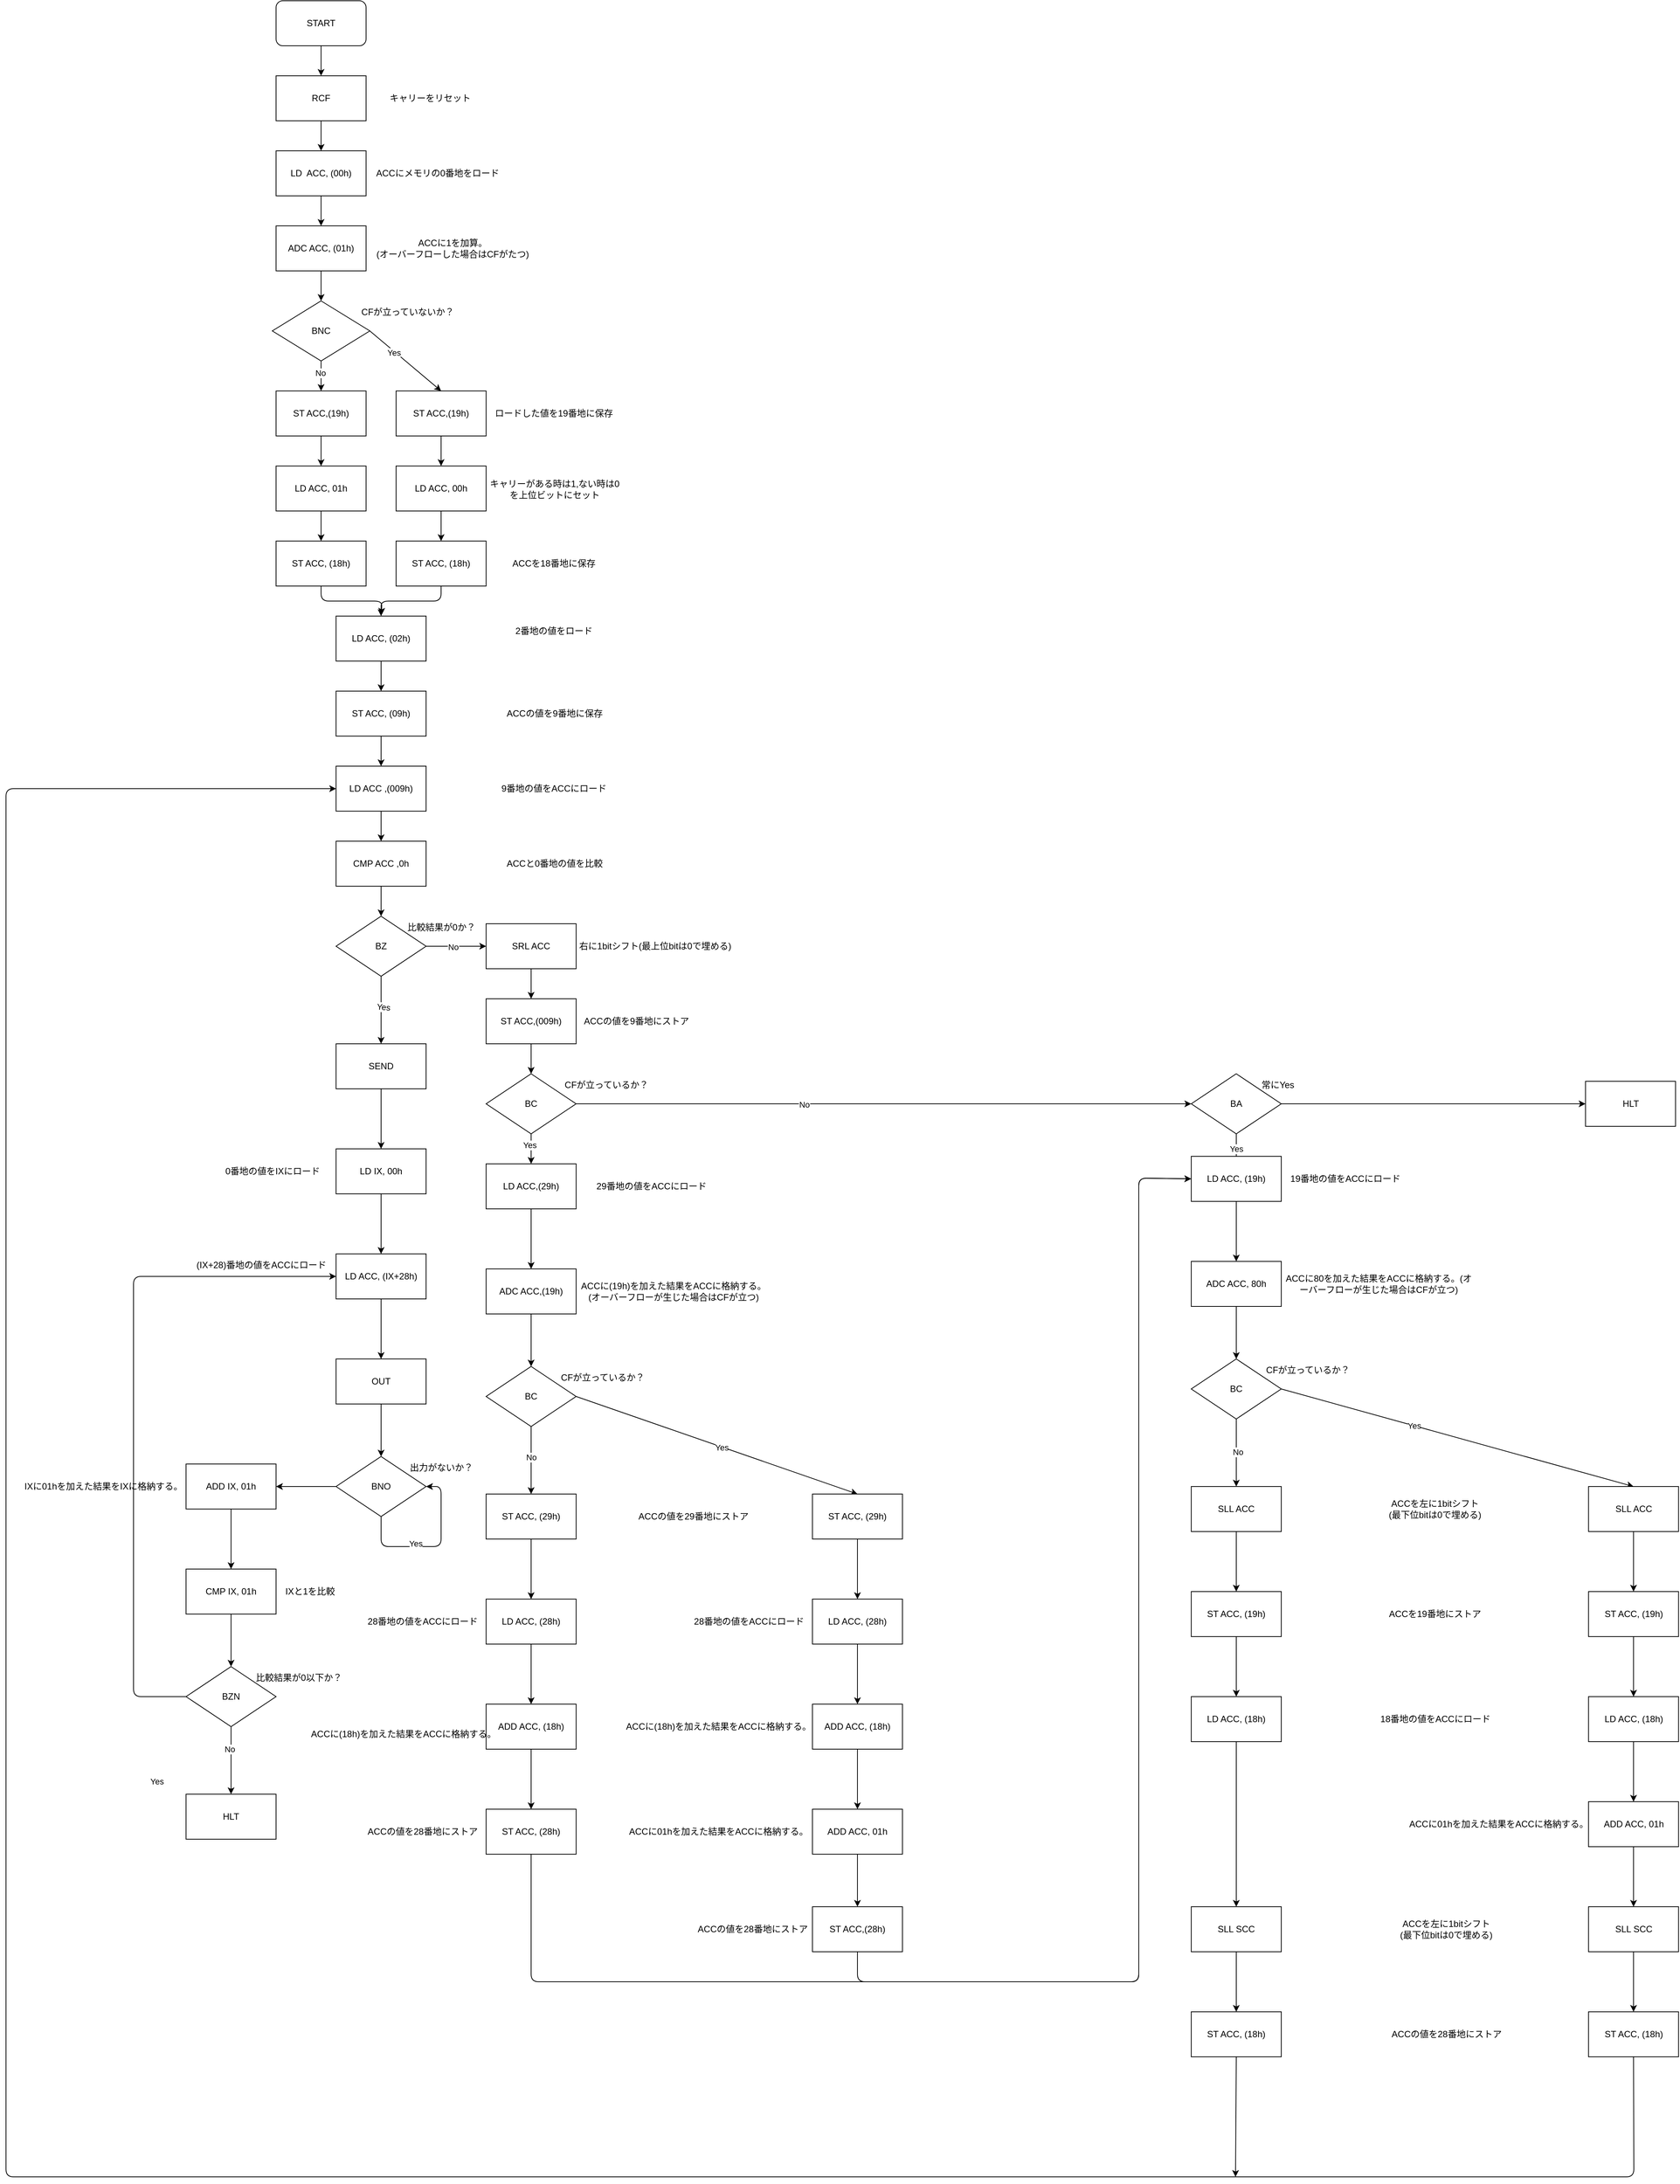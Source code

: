 <mxfile>
    <diagram id="BRDV5h4eRpOFiIWGtyze" name="Page-1">
        <mxGraphModel dx="2293" dy="1262" grid="1" gridSize="10" guides="1" tooltips="1" connect="1" arrows="1" fold="1" page="1" pageScale="1" pageWidth="850" pageHeight="1100" math="0" shadow="0">
            <root>
                <mxCell id="0"/>
                <mxCell id="1" parent="0"/>
                <mxCell id="2" value="" style="edgeStyle=none;html=1;" parent="1" source="3" target="5" edge="1">
                    <mxGeometry relative="1" as="geometry"/>
                </mxCell>
                <mxCell id="3" value="START" style="rounded=1;whiteSpace=wrap;html=1;" parent="1" vertex="1">
                    <mxGeometry x="340" y="100" width="120" height="60" as="geometry"/>
                </mxCell>
                <mxCell id="4" value="" style="edgeStyle=none;html=1;" parent="1" source="5" target="7" edge="1">
                    <mxGeometry relative="1" as="geometry"/>
                </mxCell>
                <mxCell id="5" value="&lt;div&gt;RCF&lt;/div&gt;" style="rounded=0;whiteSpace=wrap;html=1;" parent="1" vertex="1">
                    <mxGeometry x="340" y="200" width="120" height="60" as="geometry"/>
                </mxCell>
                <mxCell id="6" value="" style="edgeStyle=none;html=1;" parent="1" source="7" target="9" edge="1">
                    <mxGeometry relative="1" as="geometry"/>
                </mxCell>
                <mxCell id="7" value="LD&amp;nbsp; ACC, (00h)" style="rounded=0;whiteSpace=wrap;html=1;" parent="1" vertex="1">
                    <mxGeometry x="340" y="300" width="120" height="60" as="geometry"/>
                </mxCell>
                <mxCell id="8" value="" style="edgeStyle=none;html=1;" parent="1" source="9" target="14" edge="1">
                    <mxGeometry relative="1" as="geometry"/>
                </mxCell>
                <mxCell id="9" value="ADC ACC, (01h)" style="rounded=0;whiteSpace=wrap;html=1;" parent="1" vertex="1">
                    <mxGeometry x="340" y="400" width="120" height="60" as="geometry"/>
                </mxCell>
                <mxCell id="10" value="" style="edgeStyle=none;html=1;" parent="1" source="14" target="16" edge="1">
                    <mxGeometry relative="1" as="geometry"/>
                </mxCell>
                <mxCell id="11" value="No" style="edgeLabel;html=1;align=center;verticalAlign=middle;resizable=0;points=[];" parent="10" vertex="1" connectable="0">
                    <mxGeometry x="-0.207" y="-1" relative="1" as="geometry">
                        <mxPoint as="offset"/>
                    </mxGeometry>
                </mxCell>
                <mxCell id="12" value="" style="edgeStyle=none;html=1;exitX=1;exitY=0.5;exitDx=0;exitDy=0;entryX=0.5;entryY=0;entryDx=0;entryDy=0;" parent="1" source="14" target="18" edge="1">
                    <mxGeometry relative="1" as="geometry"/>
                </mxCell>
                <mxCell id="13" value="Yes" style="edgeLabel;html=1;align=center;verticalAlign=middle;resizable=0;points=[];" parent="12" vertex="1" connectable="0">
                    <mxGeometry x="-0.306" y="-2" relative="1" as="geometry">
                        <mxPoint as="offset"/>
                    </mxGeometry>
                </mxCell>
                <mxCell id="14" value="BNC" style="rhombus;whiteSpace=wrap;html=1;" parent="1" vertex="1">
                    <mxGeometry x="335" y="500" width="130" height="80" as="geometry"/>
                </mxCell>
                <mxCell id="15" value="" style="edgeStyle=none;html=1;" parent="1" source="16" target="20" edge="1">
                    <mxGeometry relative="1" as="geometry"/>
                </mxCell>
                <mxCell id="16" value="ST ACC,(19h)" style="rounded=0;whiteSpace=wrap;html=1;" parent="1" vertex="1">
                    <mxGeometry x="340" y="620" width="120" height="60" as="geometry"/>
                </mxCell>
                <mxCell id="17" value="" style="edgeStyle=none;html=1;" parent="1" source="18" target="24" edge="1">
                    <mxGeometry relative="1" as="geometry"/>
                </mxCell>
                <mxCell id="18" value="ST ACC,(19h)" style="rounded=0;whiteSpace=wrap;html=1;" parent="1" vertex="1">
                    <mxGeometry x="500" y="620" width="120" height="60" as="geometry"/>
                </mxCell>
                <mxCell id="19" value="" style="edgeStyle=none;html=1;" parent="1" source="20" target="22" edge="1">
                    <mxGeometry relative="1" as="geometry"/>
                </mxCell>
                <mxCell id="20" value="LD ACC, 01h" style="whiteSpace=wrap;html=1;rounded=0;" parent="1" vertex="1">
                    <mxGeometry x="340" y="720" width="120" height="60" as="geometry"/>
                </mxCell>
                <mxCell id="21" value="" style="edgeStyle=none;html=1;exitX=0.5;exitY=1;exitDx=0;exitDy=0;entryX=0.505;entryY=-0.031;entryDx=0;entryDy=0;entryPerimeter=0;" parent="1" source="22" target="28" edge="1">
                    <mxGeometry relative="1" as="geometry">
                        <mxPoint x="490" y="920" as="targetPoint"/>
                        <Array as="points">
                            <mxPoint x="400" y="900"/>
                            <mxPoint x="481" y="900"/>
                        </Array>
                    </mxGeometry>
                </mxCell>
                <mxCell id="22" value="ST ACC, (18h)" style="whiteSpace=wrap;html=1;rounded=0;" parent="1" vertex="1">
                    <mxGeometry x="340" y="820" width="120" height="60" as="geometry"/>
                </mxCell>
                <mxCell id="23" value="" style="edgeStyle=none;html=1;" parent="1" source="24" target="26" edge="1">
                    <mxGeometry relative="1" as="geometry"/>
                </mxCell>
                <mxCell id="24" value="LD ACC, 00h" style="whiteSpace=wrap;html=1;rounded=0;" parent="1" vertex="1">
                    <mxGeometry x="500" y="720" width="120" height="60" as="geometry"/>
                </mxCell>
                <mxCell id="25" style="edgeStyle=none;html=1;entryX=0.5;entryY=0;entryDx=0;entryDy=0;" parent="1" source="26" target="28" edge="1">
                    <mxGeometry relative="1" as="geometry">
                        <Array as="points">
                            <mxPoint x="560" y="900"/>
                            <mxPoint x="480" y="900"/>
                        </Array>
                    </mxGeometry>
                </mxCell>
                <mxCell id="26" value="ST ACC, (18h)" style="whiteSpace=wrap;html=1;rounded=0;" parent="1" vertex="1">
                    <mxGeometry x="500" y="820" width="120" height="60" as="geometry"/>
                </mxCell>
                <mxCell id="27" value="" style="edgeStyle=none;html=1;" parent="1" source="28" target="30" edge="1">
                    <mxGeometry relative="1" as="geometry"/>
                </mxCell>
                <mxCell id="28" value="LD ACC, (02h)" style="whiteSpace=wrap;html=1;rounded=0;" parent="1" vertex="1">
                    <mxGeometry x="420" y="920" width="120" height="60" as="geometry"/>
                </mxCell>
                <mxCell id="29" value="" style="edgeStyle=none;html=1;" parent="1" source="30" target="32" edge="1">
                    <mxGeometry relative="1" as="geometry"/>
                </mxCell>
                <mxCell id="30" value="ST ACC, (09h)" style="whiteSpace=wrap;html=1;rounded=0;" parent="1" vertex="1">
                    <mxGeometry x="420" y="1020" width="120" height="60" as="geometry"/>
                </mxCell>
                <mxCell id="31" value="" style="edgeStyle=none;html=1;" parent="1" source="32" target="34" edge="1">
                    <mxGeometry relative="1" as="geometry"/>
                </mxCell>
                <mxCell id="32" value="LD ACC ,(009h)" style="whiteSpace=wrap;html=1;rounded=0;" parent="1" vertex="1">
                    <mxGeometry x="420" y="1120" width="120" height="60" as="geometry"/>
                </mxCell>
                <mxCell id="33" value="" style="edgeStyle=none;html=1;" parent="1" source="34" target="39" edge="1">
                    <mxGeometry relative="1" as="geometry"/>
                </mxCell>
                <mxCell id="34" value="CMP ACC ,0h" style="whiteSpace=wrap;html=1;rounded=0;" parent="1" vertex="1">
                    <mxGeometry x="420" y="1220" width="120" height="60" as="geometry"/>
                </mxCell>
                <mxCell id="35" value="" style="edgeStyle=none;html=1;" parent="1" source="39" target="40" edge="1">
                    <mxGeometry relative="1" as="geometry"/>
                </mxCell>
                <mxCell id="36" value="Yes" style="edgeLabel;html=1;align=center;verticalAlign=middle;resizable=0;points=[];rotation=5;" parent="35" vertex="1" connectable="0">
                    <mxGeometry x="-0.086" y="3" relative="1" as="geometry">
                        <mxPoint as="offset"/>
                    </mxGeometry>
                </mxCell>
                <mxCell id="37" value="" style="edgeStyle=none;html=1;" parent="1" source="39" target="42" edge="1">
                    <mxGeometry relative="1" as="geometry"/>
                </mxCell>
                <mxCell id="38" value="No" style="edgeLabel;html=1;align=center;verticalAlign=middle;resizable=0;points=[];" parent="37" vertex="1" connectable="0">
                    <mxGeometry x="-0.107" y="-1" relative="1" as="geometry">
                        <mxPoint as="offset"/>
                    </mxGeometry>
                </mxCell>
                <mxCell id="39" value="BZ" style="rhombus;whiteSpace=wrap;html=1;rounded=0;" parent="1" vertex="1">
                    <mxGeometry x="420" y="1320" width="120" height="80" as="geometry"/>
                </mxCell>
                <mxCell id="127" value="" style="edgeStyle=none;html=1;" parent="1" source="40" target="126" edge="1">
                    <mxGeometry relative="1" as="geometry"/>
                </mxCell>
                <mxCell id="40" value="SEND" style="whiteSpace=wrap;html=1;rounded=0;" parent="1" vertex="1">
                    <mxGeometry x="420" y="1490" width="120" height="60" as="geometry"/>
                </mxCell>
                <mxCell id="41" value="" style="edgeStyle=none;html=1;" parent="1" source="42" target="44" edge="1">
                    <mxGeometry relative="1" as="geometry"/>
                </mxCell>
                <mxCell id="42" value="SRL ACC" style="whiteSpace=wrap;html=1;rounded=0;" parent="1" vertex="1">
                    <mxGeometry x="620" y="1330" width="120" height="60" as="geometry"/>
                </mxCell>
                <mxCell id="43" value="" style="edgeStyle=none;html=1;" parent="1" source="44" edge="1">
                    <mxGeometry relative="1" as="geometry">
                        <mxPoint x="680" y="1530" as="targetPoint"/>
                    </mxGeometry>
                </mxCell>
                <mxCell id="44" value="ST ACC,(009h)" style="whiteSpace=wrap;html=1;rounded=0;" parent="1" vertex="1">
                    <mxGeometry x="620" y="1430" width="120" height="60" as="geometry"/>
                </mxCell>
                <mxCell id="45" value="" style="edgeStyle=none;html=1;" parent="1" source="49" edge="1">
                    <mxGeometry relative="1" as="geometry">
                        <mxPoint x="680" y="1650" as="targetPoint"/>
                    </mxGeometry>
                </mxCell>
                <mxCell id="46" value="Yes" style="edgeLabel;html=1;align=center;verticalAlign=middle;resizable=0;points=[];" parent="45" vertex="1" connectable="0">
                    <mxGeometry x="-0.281" y="-2" relative="1" as="geometry">
                        <mxPoint as="offset"/>
                    </mxGeometry>
                </mxCell>
                <mxCell id="47" value="" style="edgeStyle=none;html=1;" parent="1" source="49" target="53" edge="1">
                    <mxGeometry relative="1" as="geometry"/>
                </mxCell>
                <mxCell id="48" value="No" style="edgeLabel;html=1;align=center;verticalAlign=middle;resizable=0;points=[];" parent="47" vertex="1" connectable="0">
                    <mxGeometry x="-0.258" y="-1" relative="1" as="geometry">
                        <mxPoint as="offset"/>
                    </mxGeometry>
                </mxCell>
                <mxCell id="49" value="BC" style="rhombus;whiteSpace=wrap;html=1;rounded=0;" parent="1" vertex="1">
                    <mxGeometry x="620" y="1530" width="120" height="80" as="geometry"/>
                </mxCell>
                <mxCell id="51" value="Yes" style="edgeStyle=none;html=1;" parent="1" source="53" edge="1">
                    <mxGeometry relative="1" as="geometry">
                        <mxPoint x="1620" y="1650" as="targetPoint"/>
                    </mxGeometry>
                </mxCell>
                <mxCell id="52" value="" style="edgeStyle=none;html=1;" parent="1" source="53" target="55" edge="1">
                    <mxGeometry relative="1" as="geometry"/>
                </mxCell>
                <mxCell id="53" value="BA" style="rhombus;whiteSpace=wrap;html=1;rounded=0;" parent="1" vertex="1">
                    <mxGeometry x="1560" y="1530" width="120" height="80" as="geometry"/>
                </mxCell>
                <mxCell id="55" value="HLT" style="whiteSpace=wrap;html=1;rounded=0;" parent="1" vertex="1">
                    <mxGeometry x="2085.57" y="1540" width="120" height="60" as="geometry"/>
                </mxCell>
                <mxCell id="56" value="" style="edgeStyle=none;html=1;" parent="1" source="57" target="59" edge="1">
                    <mxGeometry relative="1" as="geometry"/>
                </mxCell>
                <mxCell id="57" value="LD ACC, (19h)" style="whiteSpace=wrap;html=1;rounded=0;" parent="1" vertex="1">
                    <mxGeometry x="1560" y="1640" width="120" height="60" as="geometry"/>
                </mxCell>
                <mxCell id="58" value="" style="edgeStyle=none;html=1;" parent="1" source="59" target="64" edge="1">
                    <mxGeometry relative="1" as="geometry"/>
                </mxCell>
                <mxCell id="59" value="ADC ACC, 80h" style="whiteSpace=wrap;html=1;rounded=0;" parent="1" vertex="1">
                    <mxGeometry x="1560" y="1780" width="120" height="60" as="geometry"/>
                </mxCell>
                <mxCell id="60" value="" style="edgeStyle=none;html=1;" parent="1" source="64" target="66" edge="1">
                    <mxGeometry relative="1" as="geometry"/>
                </mxCell>
                <mxCell id="61" value="No" style="edgeLabel;html=1;align=center;verticalAlign=middle;resizable=0;points=[];" parent="60" vertex="1" connectable="0">
                    <mxGeometry x="-0.022" y="2" relative="1" as="geometry">
                        <mxPoint as="offset"/>
                    </mxGeometry>
                </mxCell>
                <mxCell id="62" style="edgeStyle=none;html=1;exitX=1;exitY=0.5;exitDx=0;exitDy=0;entryX=0.5;entryY=0;entryDx=0;entryDy=0;" parent="1" source="64" target="76" edge="1">
                    <mxGeometry relative="1" as="geometry"/>
                </mxCell>
                <mxCell id="63" value="Yes" style="edgeLabel;html=1;align=center;verticalAlign=middle;resizable=0;points=[];" parent="62" vertex="1" connectable="0">
                    <mxGeometry x="-0.248" relative="1" as="geometry">
                        <mxPoint as="offset"/>
                    </mxGeometry>
                </mxCell>
                <mxCell id="64" value="BC" style="rhombus;whiteSpace=wrap;html=1;rounded=0;" parent="1" vertex="1">
                    <mxGeometry x="1560" y="1910" width="120" height="80" as="geometry"/>
                </mxCell>
                <mxCell id="65" value="" style="edgeStyle=none;html=1;" parent="1" source="66" target="68" edge="1">
                    <mxGeometry relative="1" as="geometry"/>
                </mxCell>
                <mxCell id="66" value="SLL ACC" style="whiteSpace=wrap;html=1;rounded=0;" parent="1" vertex="1">
                    <mxGeometry x="1560" y="2080" width="120" height="60" as="geometry"/>
                </mxCell>
                <mxCell id="67" value="" style="edgeStyle=none;html=1;" parent="1" source="68" target="70" edge="1">
                    <mxGeometry relative="1" as="geometry"/>
                </mxCell>
                <mxCell id="68" value="ST ACC, (19h)" style="whiteSpace=wrap;html=1;rounded=0;" parent="1" vertex="1">
                    <mxGeometry x="1560" y="2220" width="120" height="60" as="geometry"/>
                </mxCell>
                <mxCell id="69" value="" style="edgeStyle=none;html=1;" parent="1" source="70" target="72" edge="1">
                    <mxGeometry relative="1" as="geometry"/>
                </mxCell>
                <mxCell id="70" value="LD ACC, (18h)" style="whiteSpace=wrap;html=1;rounded=0;" parent="1" vertex="1">
                    <mxGeometry x="1560" y="2360" width="120" height="60" as="geometry"/>
                </mxCell>
                <mxCell id="71" value="" style="edgeStyle=none;html=1;" parent="1" source="72" target="74" edge="1">
                    <mxGeometry relative="1" as="geometry"/>
                </mxCell>
                <mxCell id="72" value="SLL SCC" style="whiteSpace=wrap;html=1;rounded=0;" parent="1" vertex="1">
                    <mxGeometry x="1560" y="2640" width="120" height="60" as="geometry"/>
                </mxCell>
                <mxCell id="74" value="ST ACC, (18h)" style="whiteSpace=wrap;html=1;rounded=0;" parent="1" vertex="1">
                    <mxGeometry x="1560" y="2780" width="120" height="60" as="geometry"/>
                </mxCell>
                <mxCell id="75" value="" style="edgeStyle=none;html=1;" parent="1" source="76" target="78" edge="1">
                    <mxGeometry relative="1" as="geometry"/>
                </mxCell>
                <mxCell id="76" value="SLL ACC" style="whiteSpace=wrap;html=1;rounded=0;" parent="1" vertex="1">
                    <mxGeometry x="2089.57" y="2080" width="120" height="60" as="geometry"/>
                </mxCell>
                <mxCell id="77" value="" style="edgeStyle=none;html=1;" parent="1" source="78" target="80" edge="1">
                    <mxGeometry relative="1" as="geometry"/>
                </mxCell>
                <mxCell id="78" value="ST ACC, (19h)" style="whiteSpace=wrap;html=1;rounded=0;" parent="1" vertex="1">
                    <mxGeometry x="2089.57" y="2220" width="120" height="60" as="geometry"/>
                </mxCell>
                <mxCell id="79" value="" style="edgeStyle=none;html=1;" parent="1" source="80" target="86" edge="1">
                    <mxGeometry relative="1" as="geometry"/>
                </mxCell>
                <mxCell id="80" value="LD ACC, (18h)" style="whiteSpace=wrap;html=1;rounded=0;" parent="1" vertex="1">
                    <mxGeometry x="2089.57" y="2360" width="120" height="60" as="geometry"/>
                </mxCell>
                <mxCell id="81" value="" style="edgeStyle=none;html=1;" parent="1" source="82" target="84" edge="1">
                    <mxGeometry relative="1" as="geometry"/>
                </mxCell>
                <mxCell id="82" value="SLL SCC" style="whiteSpace=wrap;html=1;rounded=0;" parent="1" vertex="1">
                    <mxGeometry x="2089.57" y="2640" width="120" height="60" as="geometry"/>
                </mxCell>
                <mxCell id="84" value="ST ACC, (18h)" style="whiteSpace=wrap;html=1;rounded=0;" parent="1" vertex="1">
                    <mxGeometry x="2089.57" y="2780" width="120" height="60" as="geometry"/>
                </mxCell>
                <mxCell id="85" style="edgeStyle=none;html=1;entryX=0.5;entryY=0;entryDx=0;entryDy=0;" parent="1" source="86" target="82" edge="1">
                    <mxGeometry relative="1" as="geometry"/>
                </mxCell>
                <mxCell id="86" value="ADD ACC, 01h" style="whiteSpace=wrap;html=1;rounded=0;" parent="1" vertex="1">
                    <mxGeometry x="2089.57" y="2500" width="120" height="60" as="geometry"/>
                </mxCell>
                <mxCell id="94" value="" style="edgeStyle=none;html=1;" parent="1" source="95" target="97" edge="1">
                    <mxGeometry relative="1" as="geometry"/>
                </mxCell>
                <mxCell id="95" value="&lt;div&gt;LD ACC,(29h)&lt;/div&gt;" style="rounded=0;whiteSpace=wrap;html=1;" parent="1" vertex="1">
                    <mxGeometry x="620" y="1650" width="120" height="60" as="geometry"/>
                </mxCell>
                <mxCell id="96" value="" style="edgeStyle=none;html=1;" parent="1" source="97" target="102" edge="1">
                    <mxGeometry relative="1" as="geometry"/>
                </mxCell>
                <mxCell id="97" value="&lt;div&gt;ADC ACC,(19h)&lt;/div&gt;" style="rounded=0;whiteSpace=wrap;html=1;" parent="1" vertex="1">
                    <mxGeometry x="620" y="1790" width="120" height="60" as="geometry"/>
                </mxCell>
                <mxCell id="98" value="" style="edgeStyle=none;html=1;" parent="1" source="102" target="104" edge="1">
                    <mxGeometry relative="1" as="geometry"/>
                </mxCell>
                <mxCell id="99" value="No" style="edgeLabel;html=1;align=center;verticalAlign=middle;resizable=0;points=[];" parent="98" vertex="1" connectable="0">
                    <mxGeometry x="-0.089" relative="1" as="geometry">
                        <mxPoint as="offset"/>
                    </mxGeometry>
                </mxCell>
                <mxCell id="100" style="edgeStyle=none;html=1;exitX=1;exitY=0.5;exitDx=0;exitDy=0;entryX=0.5;entryY=0;entryDx=0;entryDy=0;" parent="1" source="102" target="111" edge="1">
                    <mxGeometry relative="1" as="geometry"/>
                </mxCell>
                <mxCell id="101" value="Yes" style="edgeLabel;html=1;align=center;verticalAlign=middle;resizable=0;points=[];" parent="100" vertex="1" connectable="0">
                    <mxGeometry x="0.033" y="-1" relative="1" as="geometry">
                        <mxPoint as="offset"/>
                    </mxGeometry>
                </mxCell>
                <mxCell id="102" value="BC" style="rhombus;whiteSpace=wrap;html=1;rounded=0;" parent="1" vertex="1">
                    <mxGeometry x="620" y="1920" width="120" height="80" as="geometry"/>
                </mxCell>
                <mxCell id="103" value="" style="edgeStyle=none;html=1;" parent="1" source="104" target="106" edge="1">
                    <mxGeometry relative="1" as="geometry"/>
                </mxCell>
                <mxCell id="104" value="ST ACC, (29h)" style="whiteSpace=wrap;html=1;rounded=0;" parent="1" vertex="1">
                    <mxGeometry x="620" y="2090" width="120" height="60" as="geometry"/>
                </mxCell>
                <mxCell id="105" value="" style="edgeStyle=none;html=1;" parent="1" source="106" target="108" edge="1">
                    <mxGeometry relative="1" as="geometry"/>
                </mxCell>
                <mxCell id="106" value="LD ACC, (28h)" style="whiteSpace=wrap;html=1;rounded=0;" parent="1" vertex="1">
                    <mxGeometry x="620" y="2230" width="120" height="60" as="geometry"/>
                </mxCell>
                <mxCell id="107" value="" style="edgeStyle=none;html=1;" parent="1" source="108" target="109" edge="1">
                    <mxGeometry relative="1" as="geometry"/>
                </mxCell>
                <mxCell id="108" value="ADD ACC, (18h)" style="whiteSpace=wrap;html=1;rounded=0;" parent="1" vertex="1">
                    <mxGeometry x="620" y="2370" width="120" height="60" as="geometry"/>
                </mxCell>
                <mxCell id="109" value="ST ACC, (28h)" style="whiteSpace=wrap;html=1;rounded=0;" parent="1" vertex="1">
                    <mxGeometry x="620" y="2510" width="120" height="60" as="geometry"/>
                </mxCell>
                <mxCell id="110" value="" style="edgeStyle=none;html=1;" parent="1" source="111" target="113" edge="1">
                    <mxGeometry relative="1" as="geometry"/>
                </mxCell>
                <mxCell id="111" value="ST ACC, (29h)" style="whiteSpace=wrap;html=1;rounded=0;" parent="1" vertex="1">
                    <mxGeometry x="1055.02" y="2090" width="120" height="60" as="geometry"/>
                </mxCell>
                <mxCell id="112" value="" style="edgeStyle=none;html=1;" parent="1" source="113" target="115" edge="1">
                    <mxGeometry relative="1" as="geometry"/>
                </mxCell>
                <mxCell id="113" value="LD ACC, (28h)" style="whiteSpace=wrap;html=1;rounded=0;" parent="1" vertex="1">
                    <mxGeometry x="1055.02" y="2230" width="120" height="60" as="geometry"/>
                </mxCell>
                <mxCell id="114" value="" style="edgeStyle=none;html=1;" parent="1" source="115" target="118" edge="1">
                    <mxGeometry relative="1" as="geometry"/>
                </mxCell>
                <mxCell id="115" value="ADD ACC, (18h)" style="whiteSpace=wrap;html=1;rounded=0;" parent="1" vertex="1">
                    <mxGeometry x="1055.02" y="2370" width="120" height="60" as="geometry"/>
                </mxCell>
                <mxCell id="116" value="ST ACC,(28h)" style="whiteSpace=wrap;html=1;rounded=0;" parent="1" vertex="1">
                    <mxGeometry x="1055.02" y="2640" width="120" height="60" as="geometry"/>
                </mxCell>
                <mxCell id="117" style="edgeStyle=none;html=1;exitX=0.5;exitY=1;exitDx=0;exitDy=0;" parent="1" source="118" target="116" edge="1">
                    <mxGeometry relative="1" as="geometry"/>
                </mxCell>
                <mxCell id="118" value="ADD ACC, 01h" style="whiteSpace=wrap;html=1;rounded=0;" parent="1" vertex="1">
                    <mxGeometry x="1055.02" y="2510" width="120" height="60" as="geometry"/>
                </mxCell>
                <mxCell id="119" value="" style="endArrow=classic;html=1;exitX=0.5;exitY=1;exitDx=0;exitDy=0;entryX=0;entryY=0.5;entryDx=0;entryDy=0;" parent="1" source="116" target="57" edge="1">
                    <mxGeometry width="50" height="50" relative="1" as="geometry">
                        <mxPoint x="1255.02" y="2470" as="sourcePoint"/>
                        <mxPoint x="1305.02" y="2420" as="targetPoint"/>
                        <Array as="points">
                            <mxPoint x="1115.02" y="2740"/>
                            <mxPoint x="1490" y="2740"/>
                            <mxPoint x="1490" y="1669"/>
                        </Array>
                    </mxGeometry>
                </mxCell>
                <mxCell id="125" value="" style="endArrow=classic;html=1;exitX=0.5;exitY=1;exitDx=0;exitDy=0;entryX=0;entryY=0.5;entryDx=0;entryDy=0;" parent="1" source="109" target="57" edge="1">
                    <mxGeometry width="50" height="50" relative="1" as="geometry">
                        <mxPoint x="1000" y="2430" as="sourcePoint"/>
                        <mxPoint x="1090" y="1670" as="targetPoint"/>
                        <Array as="points">
                            <mxPoint x="680" y="2740"/>
                            <mxPoint x="1490" y="2740"/>
                            <mxPoint x="1490" y="1669"/>
                        </Array>
                    </mxGeometry>
                </mxCell>
                <mxCell id="130" value="" style="edgeStyle=none;html=1;" parent="1" source="126" target="129" edge="1">
                    <mxGeometry relative="1" as="geometry"/>
                </mxCell>
                <mxCell id="126" value="LD IX, 00h" style="whiteSpace=wrap;html=1;rounded=0;" parent="1" vertex="1">
                    <mxGeometry x="420" y="1630" width="120" height="60" as="geometry"/>
                </mxCell>
                <mxCell id="132" value="" style="edgeStyle=none;html=1;" parent="1" source="129" target="131" edge="1">
                    <mxGeometry relative="1" as="geometry"/>
                </mxCell>
                <mxCell id="129" value="LD ACC, (IX+28h)" style="whiteSpace=wrap;html=1;rounded=0;" parent="1" vertex="1">
                    <mxGeometry x="420" y="1770" width="120" height="60" as="geometry"/>
                </mxCell>
                <mxCell id="134" value="" style="edgeStyle=none;html=1;" parent="1" source="131" target="133" edge="1">
                    <mxGeometry relative="1" as="geometry"/>
                </mxCell>
                <mxCell id="131" value="OUT" style="whiteSpace=wrap;html=1;rounded=0;" parent="1" vertex="1">
                    <mxGeometry x="420" y="1910" width="120" height="60" as="geometry"/>
                </mxCell>
                <mxCell id="143" value="" style="edgeStyle=none;html=1;" parent="1" source="133" target="142" edge="1">
                    <mxGeometry relative="1" as="geometry"/>
                </mxCell>
                <mxCell id="133" value="BNO" style="rhombus;whiteSpace=wrap;html=1;rounded=0;" parent="1" vertex="1">
                    <mxGeometry x="420" y="2040" width="120" height="80" as="geometry"/>
                </mxCell>
                <mxCell id="137" value="" style="endArrow=classic;html=1;exitX=0.5;exitY=1;exitDx=0;exitDy=0;entryX=0;entryY=0.5;entryDx=0;entryDy=0;" parent="1" source="84" target="32" edge="1">
                    <mxGeometry width="50" height="50" relative="1" as="geometry">
                        <mxPoint x="1790" y="2910" as="sourcePoint"/>
                        <mxPoint x="1210" y="2070" as="targetPoint"/>
                        <Array as="points">
                            <mxPoint x="2150" y="3000"/>
                            <mxPoint x="-20" y="3000"/>
                            <mxPoint x="-20" y="1150"/>
                        </Array>
                    </mxGeometry>
                </mxCell>
                <mxCell id="139" value="" style="endArrow=classic;html=1;exitX=0.5;exitY=1;exitDx=0;exitDy=0;" parent="1" source="74" edge="1">
                    <mxGeometry width="50" height="50" relative="1" as="geometry">
                        <mxPoint x="1490" y="2890" as="sourcePoint"/>
                        <mxPoint x="1619" y="3000" as="targetPoint"/>
                    </mxGeometry>
                </mxCell>
                <mxCell id="140" value="" style="endArrow=classic;html=1;entryX=1;entryY=0.5;entryDx=0;entryDy=0;exitX=0.5;exitY=1;exitDx=0;exitDy=0;" parent="1" source="133" target="133" edge="1">
                    <mxGeometry width="50" height="50" relative="1" as="geometry">
                        <mxPoint x="490" y="2250" as="sourcePoint"/>
                        <mxPoint x="465" y="2230" as="targetPoint"/>
                        <Array as="points">
                            <mxPoint x="480" y="2160"/>
                            <mxPoint x="560" y="2160"/>
                            <mxPoint x="560" y="2080"/>
                        </Array>
                    </mxGeometry>
                </mxCell>
                <mxCell id="141" value="Yes" style="edgeLabel;html=1;align=center;verticalAlign=middle;resizable=0;points=[];" parent="140" vertex="1" connectable="0">
                    <mxGeometry x="-0.219" y="4" relative="1" as="geometry">
                        <mxPoint as="offset"/>
                    </mxGeometry>
                </mxCell>
                <mxCell id="145" value="" style="edgeStyle=none;html=1;" parent="1" source="142" target="144" edge="1">
                    <mxGeometry relative="1" as="geometry"/>
                </mxCell>
                <mxCell id="142" value="ADD IX, 01h" style="whiteSpace=wrap;html=1;rounded=0;" parent="1" vertex="1">
                    <mxGeometry x="220" y="2050" width="120" height="60" as="geometry"/>
                </mxCell>
                <mxCell id="151" value="" style="edgeStyle=none;html=1;" parent="1" source="144" target="150" edge="1">
                    <mxGeometry relative="1" as="geometry"/>
                </mxCell>
                <mxCell id="144" value="CMP IX, 01h" style="whiteSpace=wrap;html=1;rounded=0;" parent="1" vertex="1">
                    <mxGeometry x="220" y="2190" width="120" height="60" as="geometry"/>
                </mxCell>
                <mxCell id="155" value="" style="edgeStyle=none;html=1;" parent="1" source="150" target="154" edge="1">
                    <mxGeometry relative="1" as="geometry"/>
                </mxCell>
                <mxCell id="156" value="No" style="edgeLabel;html=1;align=center;verticalAlign=middle;resizable=0;points=[];" parent="155" vertex="1" connectable="0">
                    <mxGeometry x="-0.346" y="-2" relative="1" as="geometry">
                        <mxPoint as="offset"/>
                    </mxGeometry>
                </mxCell>
                <mxCell id="150" value="BZN" style="rhombus;whiteSpace=wrap;html=1;rounded=0;" parent="1" vertex="1">
                    <mxGeometry x="220" y="2320" width="120" height="80" as="geometry"/>
                </mxCell>
                <mxCell id="152" value="" style="endArrow=classic;html=1;entryX=0;entryY=0.5;entryDx=0;entryDy=0;exitX=0;exitY=0.5;exitDx=0;exitDy=0;" parent="1" source="150" target="129" edge="1">
                    <mxGeometry width="50" height="50" relative="1" as="geometry">
                        <mxPoint x="530" y="2110" as="sourcePoint"/>
                        <mxPoint x="580" y="2060" as="targetPoint"/>
                        <Array as="points">
                            <mxPoint x="150" y="2360"/>
                            <mxPoint x="150" y="1800"/>
                        </Array>
                    </mxGeometry>
                </mxCell>
                <mxCell id="153" value="Yes" style="edgeLabel;html=1;align=center;verticalAlign=middle;resizable=0;points=[];" parent="152" vertex="1" connectable="0">
                    <mxGeometry x="-0.912" relative="1" as="geometry">
                        <mxPoint y="113" as="offset"/>
                    </mxGeometry>
                </mxCell>
                <mxCell id="154" value="HLT" style="whiteSpace=wrap;html=1;rounded=0;" parent="1" vertex="1">
                    <mxGeometry x="220" y="2490" width="120" height="60" as="geometry"/>
                </mxCell>
                <mxCell id="157" value="IXに01hを加えた結果をIXに格納する。" style="text;html=1;strokeColor=none;fillColor=none;align=center;verticalAlign=middle;whiteSpace=wrap;rounded=0;" parent="1" vertex="1">
                    <mxGeometry x="-20" y="2065" width="260" height="30" as="geometry"/>
                </mxCell>
                <mxCell id="158" value="ACCに(19h)を加えた結果をACCに格納する。(オーバーフローが生じた場合はCFが立つ)" style="text;html=1;strokeColor=none;fillColor=none;align=center;verticalAlign=middle;whiteSpace=wrap;rounded=0;" parent="1" vertex="1">
                    <mxGeometry x="740" y="1805" width="260" height="30" as="geometry"/>
                </mxCell>
                <mxCell id="159" value="ACCに(18h)を加えた結果をACCに格納する。" style="text;html=1;strokeColor=none;fillColor=none;align=center;verticalAlign=middle;whiteSpace=wrap;rounded=0;" parent="1" vertex="1">
                    <mxGeometry x="800" y="2385" width="260" height="30" as="geometry"/>
                </mxCell>
                <mxCell id="160" value="ACCに01hを加えた結果をACCに格納する。" style="text;html=1;strokeColor=none;fillColor=none;align=center;verticalAlign=middle;whiteSpace=wrap;rounded=0;" parent="1" vertex="1">
                    <mxGeometry x="800" y="2525" width="260" height="30" as="geometry"/>
                </mxCell>
                <mxCell id="161" value="ACCに01hを加えた結果をACCに格納する。" style="text;html=1;strokeColor=none;fillColor=none;align=center;verticalAlign=middle;whiteSpace=wrap;rounded=0;" parent="1" vertex="1">
                    <mxGeometry x="1840" y="2515" width="260" height="30" as="geometry"/>
                </mxCell>
                <mxCell id="178" value="キャリーをリセット" style="text;html=1;align=center;verticalAlign=middle;resizable=0;points=[];autosize=1;strokeColor=none;fillColor=none;" parent="1" vertex="1">
                    <mxGeometry x="480" y="215" width="130" height="30" as="geometry"/>
                </mxCell>
                <mxCell id="179" value="ACCにメモリの0番地をロード" style="text;html=1;align=center;verticalAlign=middle;resizable=0;points=[];autosize=1;strokeColor=none;fillColor=none;" parent="1" vertex="1">
                    <mxGeometry x="460" y="315" width="190" height="30" as="geometry"/>
                </mxCell>
                <mxCell id="180" value="ACCに1を加算。&lt;br&gt;(オーバーフローした場合はCFがたつ)" style="text;html=1;align=center;verticalAlign=middle;resizable=0;points=[];autosize=1;strokeColor=none;fillColor=none;" parent="1" vertex="1">
                    <mxGeometry x="460" y="410" width="230" height="40" as="geometry"/>
                </mxCell>
                <mxCell id="181" value="ロードした値を19番地に保存" style="text;html=1;align=center;verticalAlign=middle;resizable=0;points=[];autosize=1;strokeColor=none;fillColor=none;" parent="1" vertex="1">
                    <mxGeometry x="620" y="635" width="180" height="30" as="geometry"/>
                </mxCell>
                <mxCell id="182" value="キャリーがある時は1,ない時は0&lt;br&gt;を上位ビットにセット" style="text;html=1;align=center;verticalAlign=middle;resizable=0;points=[];autosize=1;strokeColor=none;fillColor=none;" parent="1" vertex="1">
                    <mxGeometry x="611" y="731" width="200" height="40" as="geometry"/>
                </mxCell>
                <mxCell id="183" value="ACCを18番地に保存" style="text;html=1;align=center;verticalAlign=middle;resizable=0;points=[];autosize=1;strokeColor=none;fillColor=none;" parent="1" vertex="1">
                    <mxGeometry x="645" y="835" width="130" height="30" as="geometry"/>
                </mxCell>
                <mxCell id="184" value="2番地の値をロード" style="text;html=1;align=center;verticalAlign=middle;resizable=0;points=[];autosize=1;strokeColor=none;fillColor=none;" parent="1" vertex="1">
                    <mxGeometry x="645" y="925" width="130" height="30" as="geometry"/>
                </mxCell>
                <mxCell id="185" value="ACCの値を9番地に保存" style="text;html=1;align=center;verticalAlign=middle;resizable=0;points=[];autosize=1;strokeColor=none;fillColor=none;" parent="1" vertex="1">
                    <mxGeometry x="636" y="1035" width="150" height="30" as="geometry"/>
                </mxCell>
                <mxCell id="186" value="9番地の値をACCにロード" style="text;html=1;align=center;verticalAlign=middle;resizable=0;points=[];autosize=1;strokeColor=none;fillColor=none;" parent="1" vertex="1">
                    <mxGeometry x="630" y="1135" width="160" height="30" as="geometry"/>
                </mxCell>
                <mxCell id="187" value="ACCと0番地の値を比較" style="text;html=1;align=center;verticalAlign=middle;resizable=0;points=[];autosize=1;strokeColor=none;fillColor=none;" parent="1" vertex="1">
                    <mxGeometry x="636" y="1235" width="150" height="30" as="geometry"/>
                </mxCell>
                <mxCell id="188" value="29番地の値をACCにロード" style="text;html=1;align=center;verticalAlign=middle;resizable=0;points=[];autosize=1;strokeColor=none;fillColor=none;" parent="1" vertex="1">
                    <mxGeometry x="755" y="1665" width="170" height="30" as="geometry"/>
                </mxCell>
                <mxCell id="189" value="28番地の値をACCにロード" style="text;html=1;align=center;verticalAlign=middle;resizable=0;points=[];autosize=1;strokeColor=none;fillColor=none;" parent="1" vertex="1">
                    <mxGeometry x="885.02" y="2245" width="170" height="30" as="geometry"/>
                </mxCell>
                <mxCell id="190" value="28番地の値をACCにロード" style="text;html=1;align=center;verticalAlign=middle;resizable=0;points=[];autosize=1;strokeColor=none;fillColor=none;" parent="1" vertex="1">
                    <mxGeometry x="450" y="2245" width="170" height="30" as="geometry"/>
                </mxCell>
                <mxCell id="191" value="18番地の値をACCにロード" style="text;html=1;align=center;verticalAlign=middle;resizable=0;points=[];autosize=1;strokeColor=none;fillColor=none;" parent="1" vertex="1">
                    <mxGeometry x="1800" y="2375" width="170" height="30" as="geometry"/>
                </mxCell>
                <mxCell id="192" value="19番地の値をACCにロード" style="text;html=1;align=center;verticalAlign=middle;resizable=0;points=[];autosize=1;strokeColor=none;fillColor=none;" parent="1" vertex="1">
                    <mxGeometry x="1680" y="1655" width="170" height="30" as="geometry"/>
                </mxCell>
                <mxCell id="193" value="0番地の値をIXにロード" style="text;html=1;align=center;verticalAlign=middle;resizable=0;points=[];autosize=1;strokeColor=none;fillColor=none;" parent="1" vertex="1">
                    <mxGeometry x="260" y="1645" width="150" height="30" as="geometry"/>
                </mxCell>
                <mxCell id="195" value="(IX+28)番地の値をACCにロード" style="text;html=1;align=center;verticalAlign=middle;resizable=0;points=[];autosize=1;strokeColor=none;fillColor=none;" vertex="1" parent="1">
                    <mxGeometry x="220" y="1770" width="200" height="30" as="geometry"/>
                </mxCell>
                <mxCell id="198" value="ACCに(18h)を加えた結果をACCに格納する。" style="text;html=1;strokeColor=none;fillColor=none;align=center;verticalAlign=middle;whiteSpace=wrap;rounded=0;" vertex="1" parent="1">
                    <mxGeometry x="380" y="2395" width="260" height="30" as="geometry"/>
                </mxCell>
                <mxCell id="199" value="ACCに80を加えた結果をACCに格納する。(オーバーフローが生じた場合はCFが立つ)" style="text;html=1;strokeColor=none;fillColor=none;align=center;verticalAlign=middle;whiteSpace=wrap;rounded=0;" vertex="1" parent="1">
                    <mxGeometry x="1680" y="1795" width="260" height="30" as="geometry"/>
                </mxCell>
                <mxCell id="200" value="CFが立っていないか？" style="text;html=1;align=center;verticalAlign=middle;resizable=0;points=[];autosize=1;strokeColor=none;fillColor=none;" vertex="1" parent="1">
                    <mxGeometry x="440" y="500" width="150" height="30" as="geometry"/>
                </mxCell>
                <mxCell id="201" value="比較結果が0か？" style="text;html=1;align=center;verticalAlign=middle;resizable=0;points=[];autosize=1;strokeColor=none;fillColor=none;" vertex="1" parent="1">
                    <mxGeometry x="505" y="1320" width="110" height="30" as="geometry"/>
                </mxCell>
                <mxCell id="202" value="右に1bitシフト(最上位bitは0で埋める)" style="text;html=1;align=center;verticalAlign=middle;resizable=0;points=[];autosize=1;strokeColor=none;fillColor=none;" vertex="1" parent="1">
                    <mxGeometry x="730" y="1345" width="230" height="30" as="geometry"/>
                </mxCell>
                <mxCell id="203" value="ACCの値を9番地にストア" style="text;html=1;align=center;verticalAlign=middle;resizable=0;points=[];autosize=1;strokeColor=none;fillColor=none;" vertex="1" parent="1">
                    <mxGeometry x="740" y="1445" width="160" height="30" as="geometry"/>
                </mxCell>
                <mxCell id="204" value="CFが立っているか？" style="text;html=1;align=center;verticalAlign=middle;resizable=0;points=[];autosize=1;strokeColor=none;fillColor=none;" vertex="1" parent="1">
                    <mxGeometry x="715" y="1530" width="130" height="30" as="geometry"/>
                </mxCell>
                <mxCell id="205" value="CFが立っているか？" style="text;html=1;align=center;verticalAlign=middle;resizable=0;points=[];autosize=1;strokeColor=none;fillColor=none;" vertex="1" parent="1">
                    <mxGeometry x="710" y="1920" width="130" height="30" as="geometry"/>
                </mxCell>
                <mxCell id="206" value="ACCの値を29番地にストア" style="text;html=1;align=center;verticalAlign=middle;resizable=0;points=[];autosize=1;strokeColor=none;fillColor=none;" vertex="1" parent="1">
                    <mxGeometry x="811" y="2105" width="170" height="30" as="geometry"/>
                </mxCell>
                <mxCell id="208" value="ACCの値を28番地にストア" style="text;html=1;align=center;verticalAlign=middle;resizable=0;points=[];autosize=1;strokeColor=none;fillColor=none;" vertex="1" parent="1">
                    <mxGeometry x="450" y="2525" width="170" height="30" as="geometry"/>
                </mxCell>
                <mxCell id="209" value="ACCの値を28番地にストア" style="text;html=1;align=center;verticalAlign=middle;resizable=0;points=[];autosize=1;strokeColor=none;fillColor=none;" vertex="1" parent="1">
                    <mxGeometry x="890" y="2655" width="170" height="30" as="geometry"/>
                </mxCell>
                <mxCell id="210" value="出力がないか？" style="text;html=1;align=center;verticalAlign=middle;resizable=0;points=[];autosize=1;strokeColor=none;fillColor=none;" vertex="1" parent="1">
                    <mxGeometry x="505" y="2040" width="110" height="30" as="geometry"/>
                </mxCell>
                <mxCell id="211" value="常にYes" style="text;html=1;align=center;verticalAlign=middle;resizable=0;points=[];autosize=1;strokeColor=none;fillColor=none;" vertex="1" parent="1">
                    <mxGeometry x="1640" y="1530" width="70" height="30" as="geometry"/>
                </mxCell>
                <mxCell id="212" value="CFが立っているか？" style="text;html=1;align=center;verticalAlign=middle;resizable=0;points=[];autosize=1;strokeColor=none;fillColor=none;" vertex="1" parent="1">
                    <mxGeometry x="1650" y="1910" width="130" height="30" as="geometry"/>
                </mxCell>
                <mxCell id="213" value="ACCの値を28番地にストア" style="text;html=1;align=center;verticalAlign=middle;resizable=0;points=[];autosize=1;strokeColor=none;fillColor=none;" vertex="1" parent="1">
                    <mxGeometry x="1815" y="2795" width="170" height="30" as="geometry"/>
                </mxCell>
                <mxCell id="214" value="ACCを左に1bitシフト&lt;br&gt;(最下位bitは0で埋める)" style="text;html=1;strokeColor=none;fillColor=none;align=center;verticalAlign=middle;whiteSpace=wrap;rounded=0;" vertex="1" parent="1">
                    <mxGeometry x="1755" y="2095" width="260" height="30" as="geometry"/>
                </mxCell>
                <mxCell id="215" value="ACCを19番地にストア" style="text;html=1;strokeColor=none;fillColor=none;align=center;verticalAlign=middle;whiteSpace=wrap;rounded=0;" vertex="1" parent="1">
                    <mxGeometry x="1755" y="2235" width="260" height="30" as="geometry"/>
                </mxCell>
                <mxCell id="217" value="ACCを左に1bitシフト&lt;br&gt;(最下位bitは0で埋める)" style="text;html=1;strokeColor=none;fillColor=none;align=center;verticalAlign=middle;whiteSpace=wrap;rounded=0;" vertex="1" parent="1">
                    <mxGeometry x="1770" y="2655" width="260" height="30" as="geometry"/>
                </mxCell>
                <mxCell id="218" value="IXと1を比較" style="text;html=1;align=center;verticalAlign=middle;resizable=0;points=[];autosize=1;strokeColor=none;fillColor=none;" vertex="1" parent="1">
                    <mxGeometry x="340" y="2205" width="90" height="30" as="geometry"/>
                </mxCell>
                <mxCell id="219" value="比較結果が0以下か？" style="text;html=1;align=center;verticalAlign=middle;resizable=0;points=[];autosize=1;strokeColor=none;fillColor=none;" vertex="1" parent="1">
                    <mxGeometry x="300" y="2320" width="140" height="30" as="geometry"/>
                </mxCell>
            </root>
        </mxGraphModel>
    </diagram>
</mxfile>